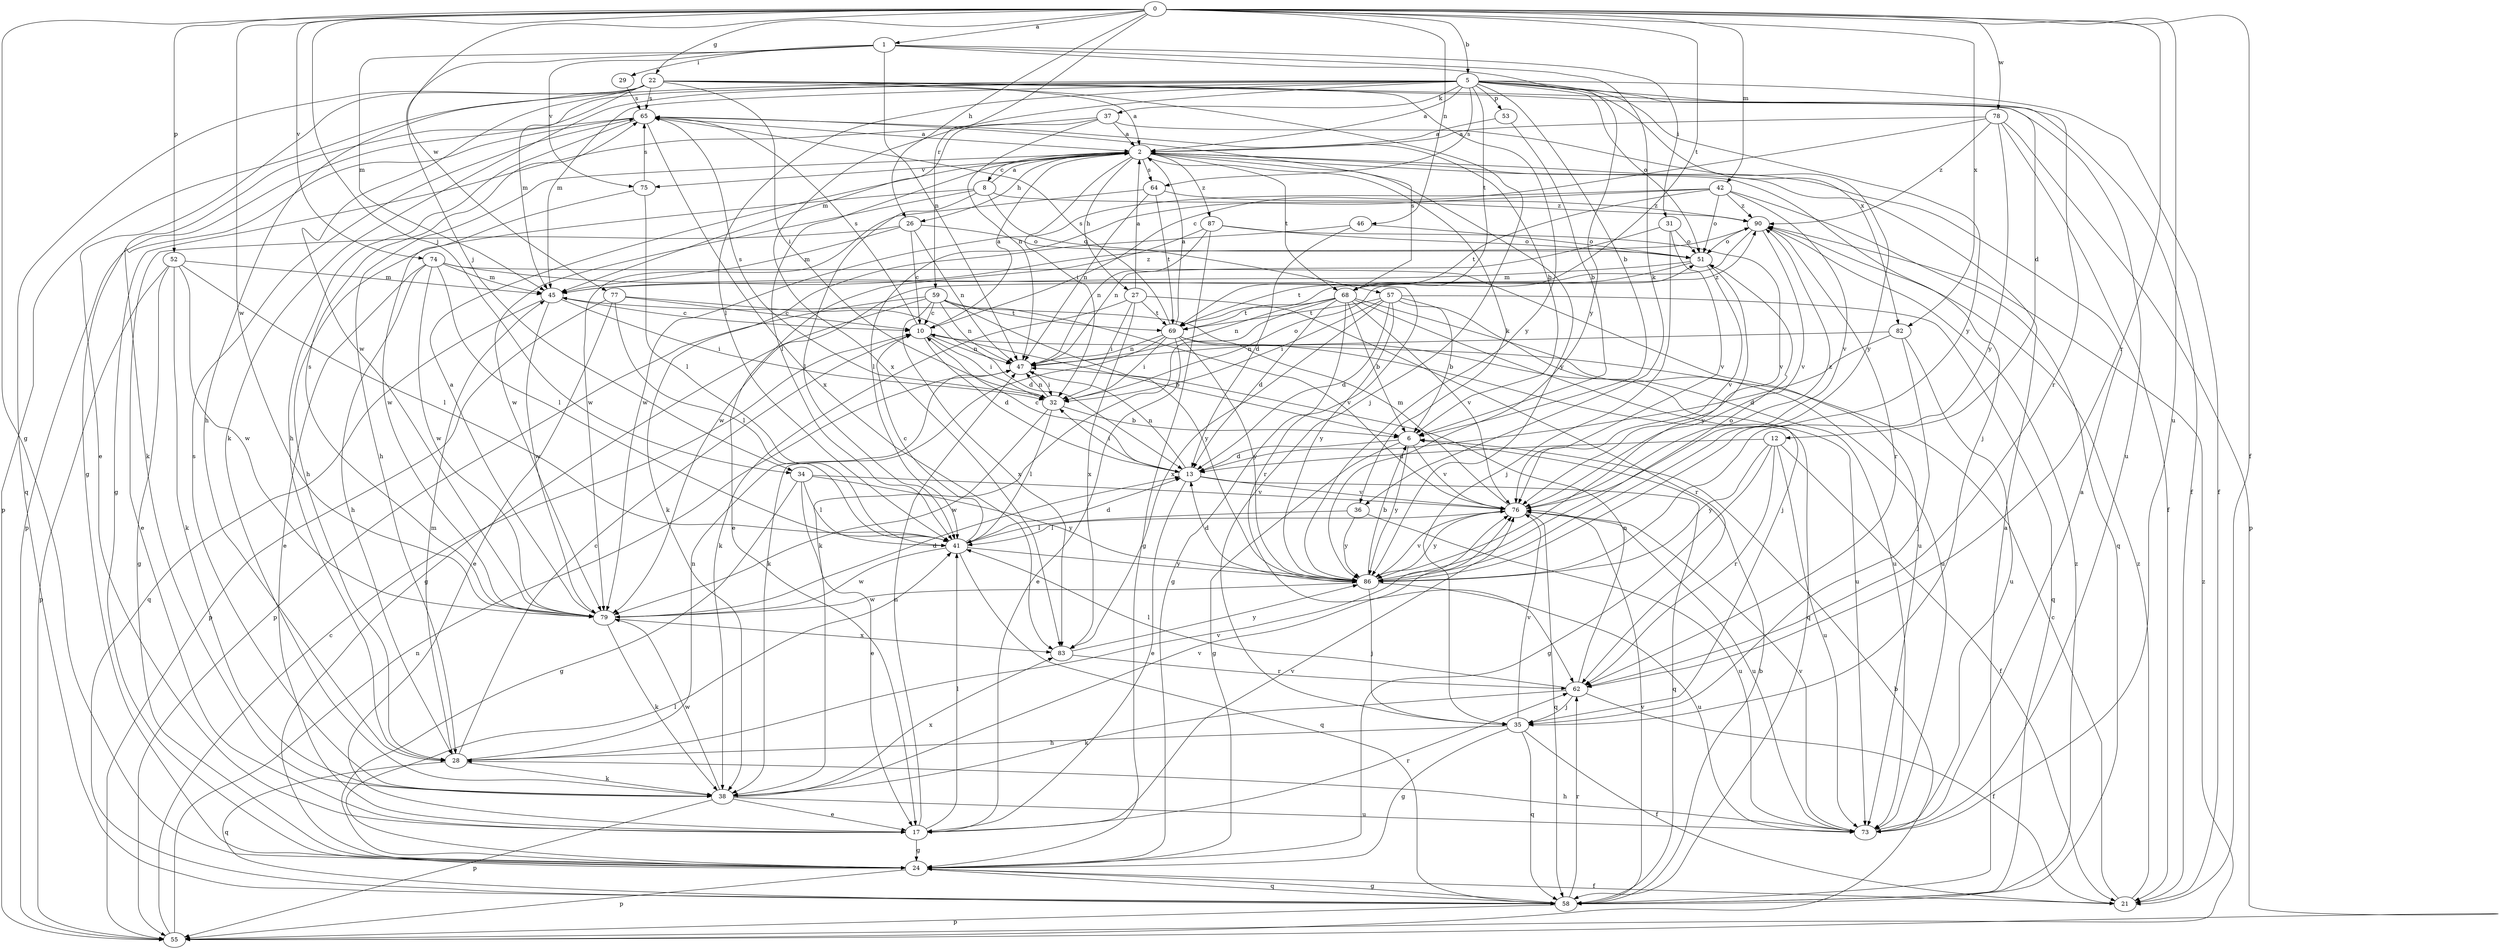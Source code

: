 strict digraph  {
0;
1;
2;
5;
6;
8;
10;
12;
13;
17;
21;
22;
24;
26;
27;
28;
29;
31;
32;
34;
35;
36;
37;
38;
41;
42;
45;
46;
47;
51;
52;
53;
55;
57;
58;
59;
62;
64;
65;
68;
69;
73;
74;
75;
76;
77;
78;
79;
82;
83;
86;
87;
90;
0 -> 1  [label=a];
0 -> 5  [label=b];
0 -> 21  [label=f];
0 -> 22  [label=g];
0 -> 24  [label=g];
0 -> 26  [label=h];
0 -> 34  [label=j];
0 -> 42  [label=m];
0 -> 46  [label=n];
0 -> 52  [label=p];
0 -> 59  [label=r];
0 -> 62  [label=r];
0 -> 68  [label=t];
0 -> 73  [label=u];
0 -> 74  [label=v];
0 -> 77  [label=w];
0 -> 78  [label=w];
0 -> 79  [label=w];
0 -> 82  [label=x];
1 -> 29  [label=i];
1 -> 31  [label=i];
1 -> 34  [label=j];
1 -> 36  [label=k];
1 -> 45  [label=m];
1 -> 47  [label=n];
1 -> 75  [label=v];
1 -> 86  [label=y];
2 -> 8  [label=c];
2 -> 26  [label=h];
2 -> 27  [label=h];
2 -> 28  [label=h];
2 -> 32  [label=i];
2 -> 35  [label=j];
2 -> 36  [label=k];
2 -> 41  [label=l];
2 -> 64  [label=s];
2 -> 68  [label=t];
2 -> 75  [label=v];
2 -> 86  [label=y];
2 -> 87  [label=z];
5 -> 2  [label=a];
5 -> 6  [label=b];
5 -> 12  [label=d];
5 -> 21  [label=f];
5 -> 24  [label=g];
5 -> 37  [label=k];
5 -> 38  [label=k];
5 -> 41  [label=l];
5 -> 45  [label=m];
5 -> 51  [label=o];
5 -> 53  [label=p];
5 -> 55  [label=p];
5 -> 62  [label=r];
5 -> 64  [label=s];
5 -> 68  [label=t];
5 -> 82  [label=x];
5 -> 83  [label=x];
5 -> 86  [label=y];
6 -> 13  [label=d];
6 -> 24  [label=g];
6 -> 76  [label=v];
6 -> 86  [label=y];
8 -> 2  [label=a];
8 -> 28  [label=h];
8 -> 41  [label=l];
8 -> 57  [label=q];
8 -> 79  [label=w];
8 -> 90  [label=z];
10 -> 2  [label=a];
10 -> 6  [label=b];
10 -> 13  [label=d];
10 -> 32  [label=i];
10 -> 47  [label=n];
10 -> 65  [label=s];
12 -> 13  [label=d];
12 -> 21  [label=f];
12 -> 24  [label=g];
12 -> 62  [label=r];
12 -> 73  [label=u];
12 -> 86  [label=y];
13 -> 10  [label=c];
13 -> 17  [label=e];
13 -> 32  [label=i];
13 -> 47  [label=n];
13 -> 58  [label=q];
13 -> 76  [label=v];
17 -> 24  [label=g];
17 -> 41  [label=l];
17 -> 47  [label=n];
17 -> 62  [label=r];
17 -> 76  [label=v];
21 -> 10  [label=c];
21 -> 90  [label=z];
22 -> 2  [label=a];
22 -> 17  [label=e];
22 -> 21  [label=f];
22 -> 28  [label=h];
22 -> 32  [label=i];
22 -> 35  [label=j];
22 -> 45  [label=m];
22 -> 58  [label=q];
22 -> 65  [label=s];
22 -> 73  [label=u];
22 -> 79  [label=w];
22 -> 86  [label=y];
24 -> 21  [label=f];
24 -> 41  [label=l];
24 -> 55  [label=p];
24 -> 58  [label=q];
26 -> 10  [label=c];
26 -> 17  [label=e];
26 -> 45  [label=m];
26 -> 47  [label=n];
26 -> 51  [label=o];
27 -> 2  [label=a];
27 -> 32  [label=i];
27 -> 38  [label=k];
27 -> 62  [label=r];
27 -> 69  [label=t];
27 -> 83  [label=x];
28 -> 10  [label=c];
28 -> 38  [label=k];
28 -> 45  [label=m];
28 -> 47  [label=n];
28 -> 58  [label=q];
28 -> 76  [label=v];
29 -> 65  [label=s];
31 -> 35  [label=j];
31 -> 47  [label=n];
31 -> 51  [label=o];
31 -> 76  [label=v];
32 -> 6  [label=b];
32 -> 41  [label=l];
32 -> 47  [label=n];
32 -> 51  [label=o];
32 -> 65  [label=s];
32 -> 79  [label=w];
34 -> 17  [label=e];
34 -> 24  [label=g];
34 -> 41  [label=l];
34 -> 76  [label=v];
34 -> 86  [label=y];
35 -> 21  [label=f];
35 -> 24  [label=g];
35 -> 28  [label=h];
35 -> 58  [label=q];
35 -> 76  [label=v];
36 -> 41  [label=l];
36 -> 73  [label=u];
36 -> 86  [label=y];
37 -> 2  [label=a];
37 -> 24  [label=g];
37 -> 45  [label=m];
37 -> 47  [label=n];
37 -> 86  [label=y];
38 -> 17  [label=e];
38 -> 55  [label=p];
38 -> 65  [label=s];
38 -> 73  [label=u];
38 -> 76  [label=v];
38 -> 79  [label=w];
38 -> 83  [label=x];
41 -> 10  [label=c];
41 -> 13  [label=d];
41 -> 58  [label=q];
41 -> 79  [label=w];
41 -> 86  [label=y];
42 -> 41  [label=l];
42 -> 51  [label=o];
42 -> 58  [label=q];
42 -> 69  [label=t];
42 -> 76  [label=v];
42 -> 79  [label=w];
42 -> 90  [label=z];
45 -> 10  [label=c];
45 -> 32  [label=i];
45 -> 58  [label=q];
45 -> 79  [label=w];
45 -> 90  [label=z];
46 -> 13  [label=d];
46 -> 38  [label=k];
46 -> 51  [label=o];
47 -> 32  [label=i];
51 -> 45  [label=m];
51 -> 69  [label=t];
51 -> 76  [label=v];
51 -> 86  [label=y];
52 -> 24  [label=g];
52 -> 38  [label=k];
52 -> 41  [label=l];
52 -> 45  [label=m];
52 -> 55  [label=p];
52 -> 79  [label=w];
53 -> 2  [label=a];
53 -> 6  [label=b];
55 -> 6  [label=b];
55 -> 10  [label=c];
55 -> 47  [label=n];
55 -> 90  [label=z];
57 -> 6  [label=b];
57 -> 13  [label=d];
57 -> 32  [label=i];
57 -> 58  [label=q];
57 -> 69  [label=t];
57 -> 73  [label=u];
57 -> 83  [label=x];
57 -> 86  [label=y];
58 -> 2  [label=a];
58 -> 6  [label=b];
58 -> 24  [label=g];
58 -> 55  [label=p];
58 -> 62  [label=r];
58 -> 76  [label=v];
58 -> 90  [label=z];
59 -> 10  [label=c];
59 -> 24  [label=g];
59 -> 47  [label=n];
59 -> 55  [label=p];
59 -> 69  [label=t];
59 -> 76  [label=v];
59 -> 83  [label=x];
59 -> 86  [label=y];
62 -> 21  [label=f];
62 -> 35  [label=j];
62 -> 38  [label=k];
62 -> 41  [label=l];
62 -> 47  [label=n];
64 -> 47  [label=n];
64 -> 69  [label=t];
64 -> 79  [label=w];
64 -> 90  [label=z];
65 -> 2  [label=a];
65 -> 6  [label=b];
65 -> 28  [label=h];
65 -> 38  [label=k];
65 -> 55  [label=p];
65 -> 83  [label=x];
68 -> 6  [label=b];
68 -> 13  [label=d];
68 -> 24  [label=g];
68 -> 35  [label=j];
68 -> 38  [label=k];
68 -> 47  [label=n];
68 -> 65  [label=s];
68 -> 69  [label=t];
68 -> 73  [label=u];
68 -> 76  [label=v];
69 -> 2  [label=a];
69 -> 17  [label=e];
69 -> 32  [label=i];
69 -> 38  [label=k];
69 -> 47  [label=n];
69 -> 58  [label=q];
69 -> 65  [label=s];
69 -> 73  [label=u];
69 -> 86  [label=y];
69 -> 90  [label=z];
73 -> 2  [label=a];
73 -> 28  [label=h];
73 -> 76  [label=v];
74 -> 17  [label=e];
74 -> 28  [label=h];
74 -> 41  [label=l];
74 -> 45  [label=m];
74 -> 62  [label=r];
74 -> 73  [label=u];
74 -> 79  [label=w];
75 -> 41  [label=l];
75 -> 65  [label=s];
75 -> 79  [label=w];
76 -> 41  [label=l];
76 -> 45  [label=m];
76 -> 58  [label=q];
76 -> 73  [label=u];
76 -> 86  [label=y];
76 -> 90  [label=z];
77 -> 10  [label=c];
77 -> 13  [label=d];
77 -> 17  [label=e];
77 -> 41  [label=l];
77 -> 55  [label=p];
78 -> 2  [label=a];
78 -> 10  [label=c];
78 -> 21  [label=f];
78 -> 55  [label=p];
78 -> 86  [label=y];
78 -> 90  [label=z];
79 -> 2  [label=a];
79 -> 13  [label=d];
79 -> 38  [label=k];
79 -> 65  [label=s];
79 -> 83  [label=x];
82 -> 13  [label=d];
82 -> 35  [label=j];
82 -> 47  [label=n];
82 -> 73  [label=u];
83 -> 62  [label=r];
83 -> 86  [label=y];
86 -> 6  [label=b];
86 -> 13  [label=d];
86 -> 35  [label=j];
86 -> 51  [label=o];
86 -> 73  [label=u];
86 -> 76  [label=v];
86 -> 79  [label=w];
87 -> 17  [label=e];
87 -> 24  [label=g];
87 -> 47  [label=n];
87 -> 51  [label=o];
87 -> 76  [label=v];
90 -> 51  [label=o];
90 -> 62  [label=r];
90 -> 76  [label=v];
90 -> 79  [label=w];
}
